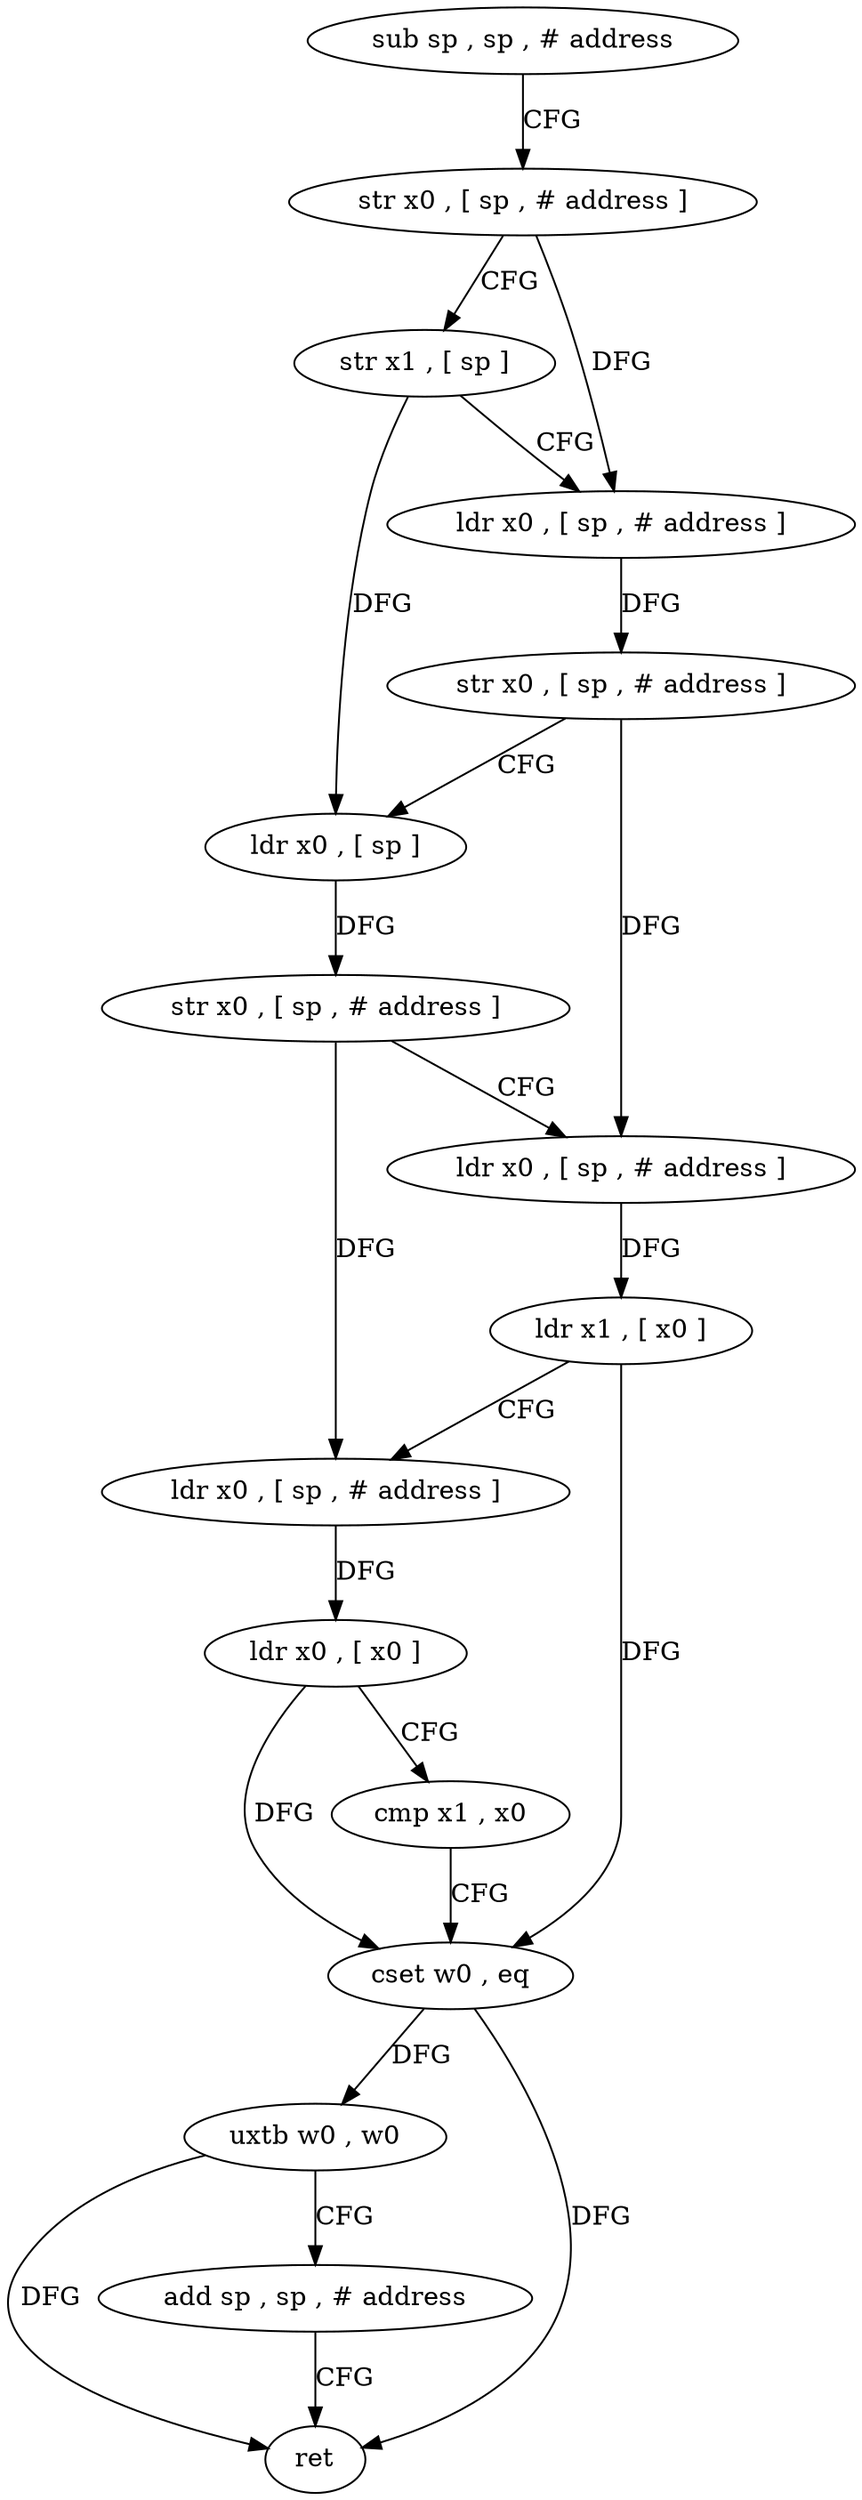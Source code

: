 digraph "func" {
"4307312" [label = "sub sp , sp , # address" ]
"4307316" [label = "str x0 , [ sp , # address ]" ]
"4307320" [label = "str x1 , [ sp ]" ]
"4307324" [label = "ldr x0 , [ sp , # address ]" ]
"4307328" [label = "str x0 , [ sp , # address ]" ]
"4307332" [label = "ldr x0 , [ sp ]" ]
"4307336" [label = "str x0 , [ sp , # address ]" ]
"4307340" [label = "ldr x0 , [ sp , # address ]" ]
"4307344" [label = "ldr x1 , [ x0 ]" ]
"4307348" [label = "ldr x0 , [ sp , # address ]" ]
"4307352" [label = "ldr x0 , [ x0 ]" ]
"4307356" [label = "cmp x1 , x0" ]
"4307360" [label = "cset w0 , eq" ]
"4307364" [label = "uxtb w0 , w0" ]
"4307368" [label = "add sp , sp , # address" ]
"4307372" [label = "ret" ]
"4307312" -> "4307316" [ label = "CFG" ]
"4307316" -> "4307320" [ label = "CFG" ]
"4307316" -> "4307324" [ label = "DFG" ]
"4307320" -> "4307324" [ label = "CFG" ]
"4307320" -> "4307332" [ label = "DFG" ]
"4307324" -> "4307328" [ label = "DFG" ]
"4307328" -> "4307332" [ label = "CFG" ]
"4307328" -> "4307340" [ label = "DFG" ]
"4307332" -> "4307336" [ label = "DFG" ]
"4307336" -> "4307340" [ label = "CFG" ]
"4307336" -> "4307348" [ label = "DFG" ]
"4307340" -> "4307344" [ label = "DFG" ]
"4307344" -> "4307348" [ label = "CFG" ]
"4307344" -> "4307360" [ label = "DFG" ]
"4307348" -> "4307352" [ label = "DFG" ]
"4307352" -> "4307356" [ label = "CFG" ]
"4307352" -> "4307360" [ label = "DFG" ]
"4307356" -> "4307360" [ label = "CFG" ]
"4307360" -> "4307364" [ label = "DFG" ]
"4307360" -> "4307372" [ label = "DFG" ]
"4307364" -> "4307368" [ label = "CFG" ]
"4307364" -> "4307372" [ label = "DFG" ]
"4307368" -> "4307372" [ label = "CFG" ]
}
